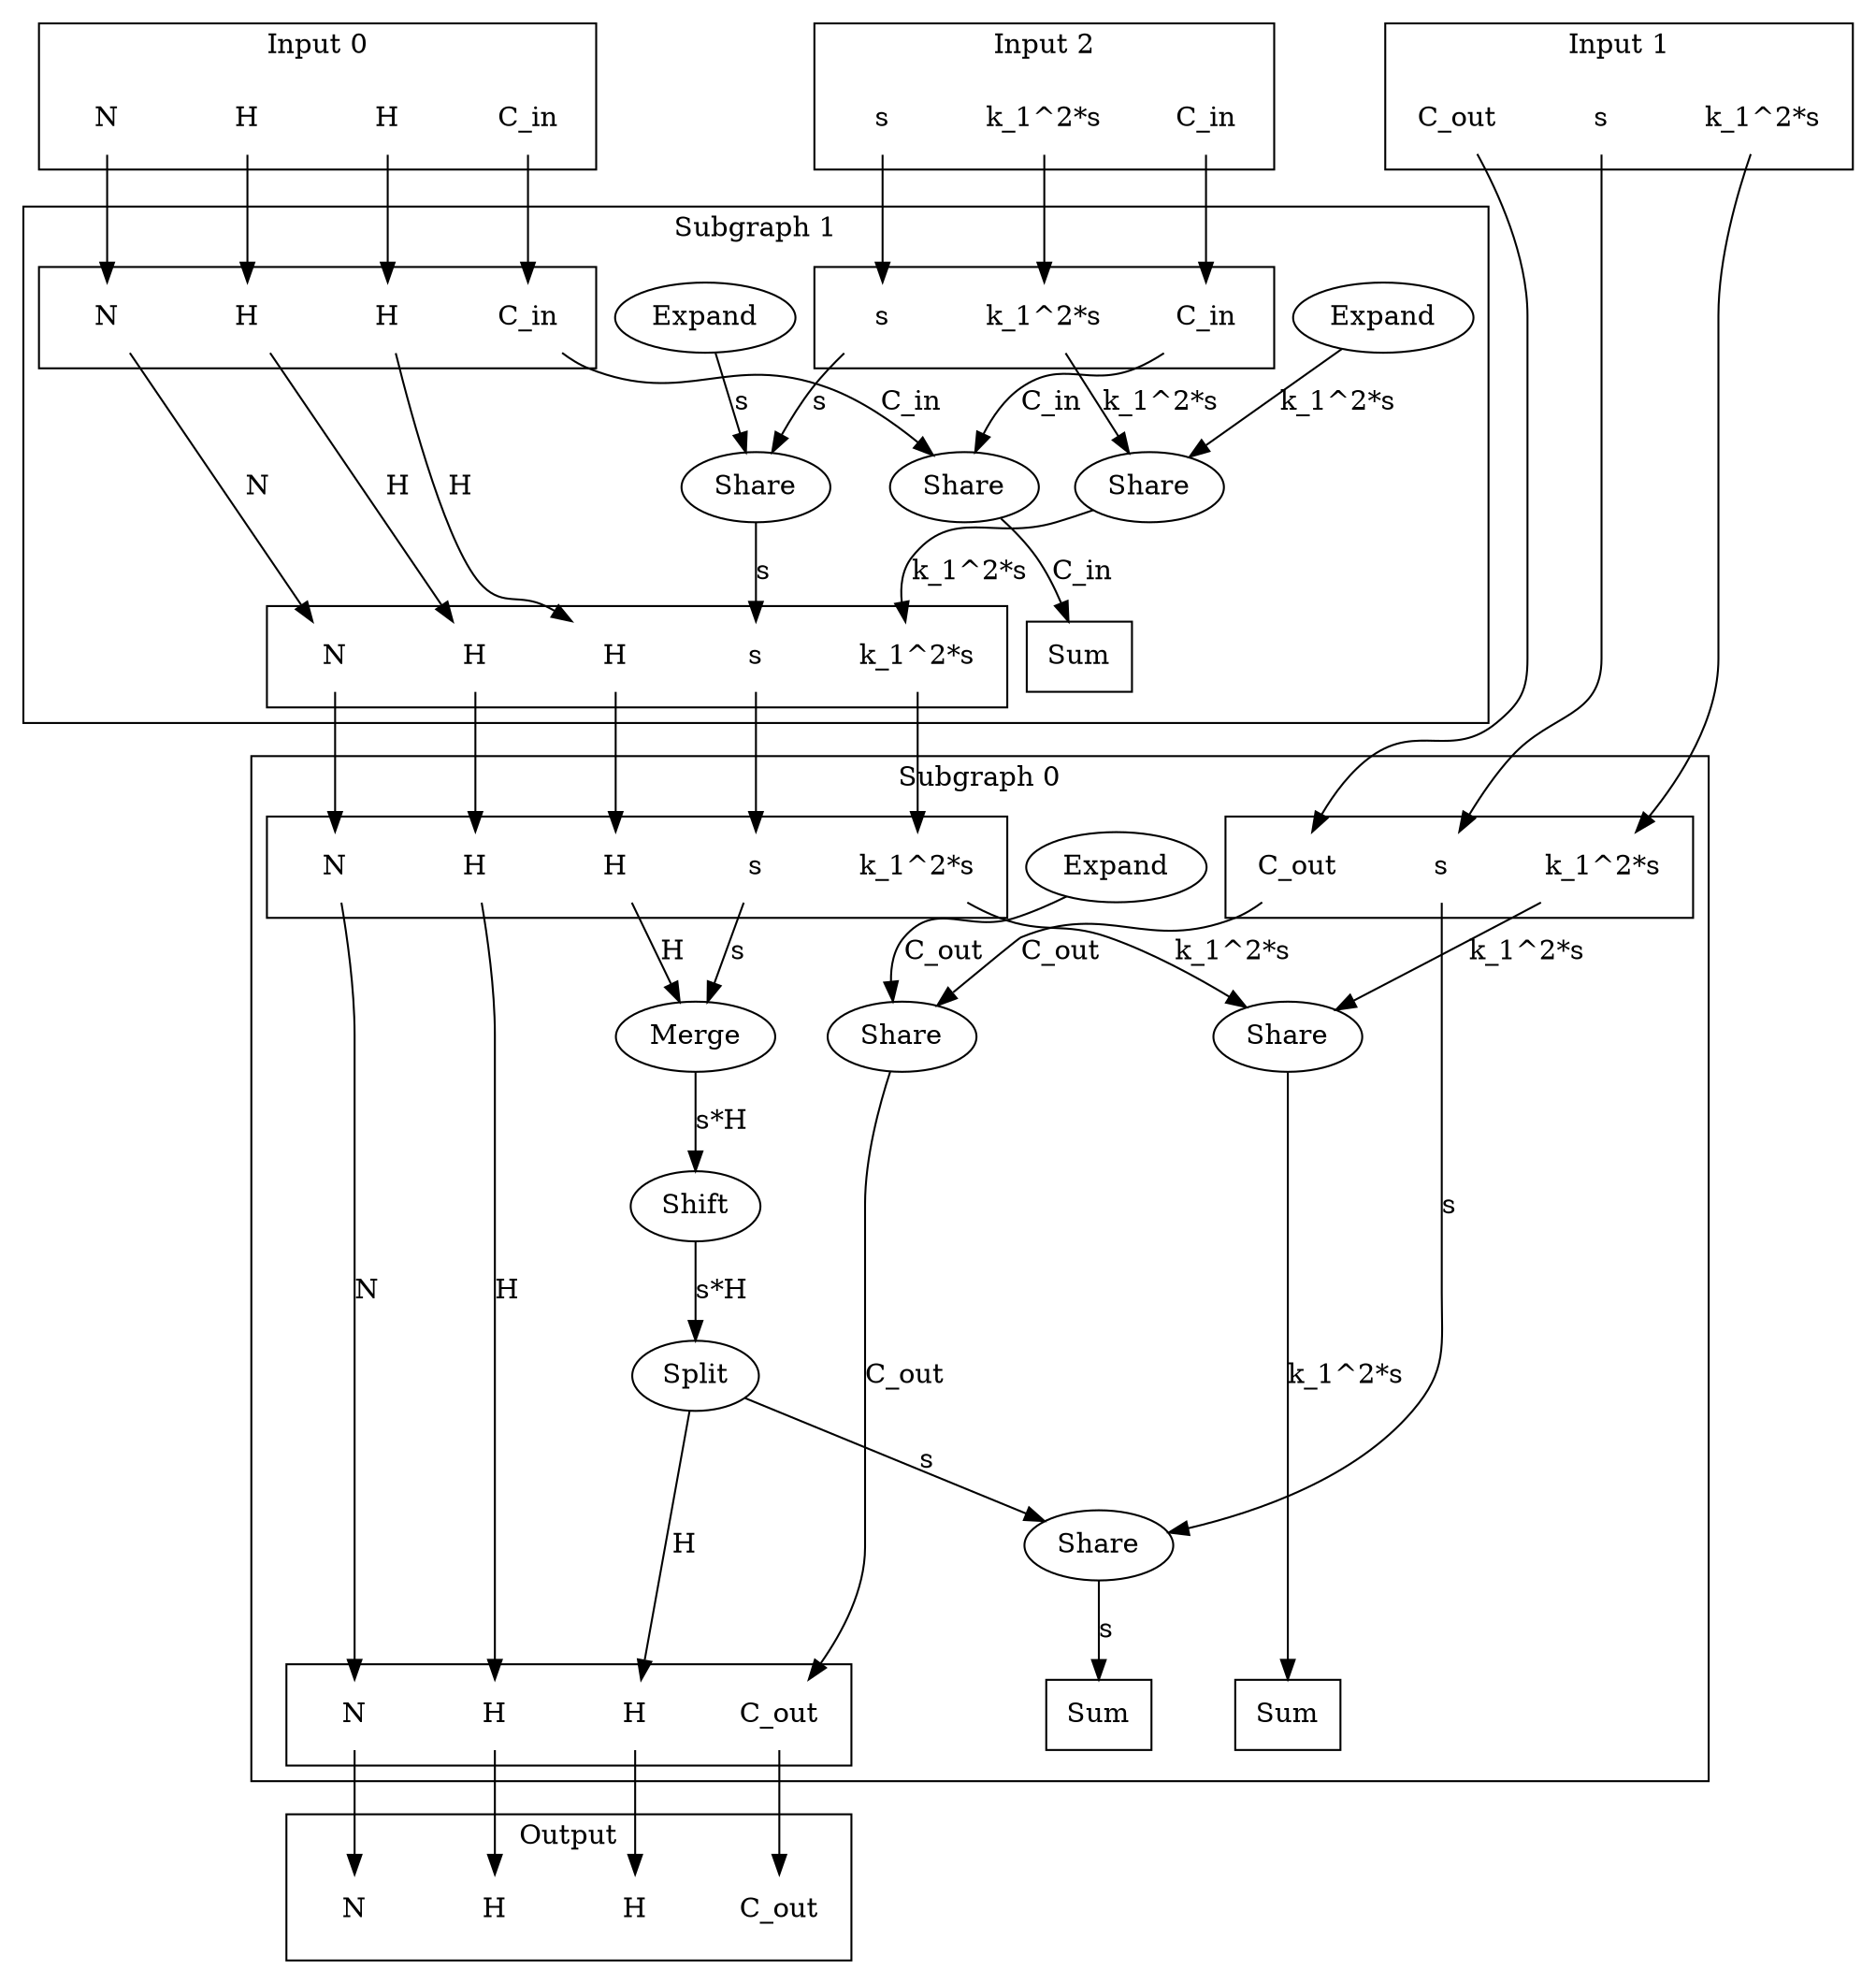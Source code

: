 digraph kernel_generated {
newrank = true;

// Stage tensor.
subgraph cluster_subgraph_0 {
    label = "Subgraph 0";
    // Reductions.
    reduce_0x7fc32c004e58 [label="Sum", shape=box];
    reduce_0x7fc32c0052a8 [label="Sum", shape=box];
    // Output.
    subgraph cluster_subgraph_0_out {
        label = "";
        interface_0_out_0x5604185d74e0 [label="N", shape=none];
        interface_0_out_0x5604185d7508 [label="C_out", shape=none];
        interface_0_out_0x5604185d7530 [label="H", shape=none];
        interface_0_out_0x5604185d7558 [label="H", shape=none];
    }
    {
        rank = same;
        reduce_0x7fc32c004e58;
        reduce_0x7fc32c0052a8;
        interface_0_out_0x5604185d74e0;
        interface_0_out_0x5604185d7508;
        interface_0_out_0x5604185d7530;
        interface_0_out_0x5604185d7558;
    }
    // Input 0.
    subgraph cluster_subgraph_0_in_0 {
        label = "";
        interface_0_in_0x5604185d74e0 [label="N", shape=none];
        interface_0_in_0x560419920f40 [label="H", shape=none];
        interface_0_in_0x560419920f58 [label="s", shape=none];
        interface_0_in_0x5604185d7558 [label="H", shape=none];
        interface_0_in_0x56041991cb00 [label="k_1^2*s", shape=none];
    }
    // Input 1.
    subgraph cluster_subgraph_0_in_1 {
        label = "";
        interface_0_in_0x5604199172b8 [label="C_out", shape=none];
        interface_0_in_0x560419917588 [label="s", shape=none];
        interface_0_in_0x56041991cb18 [label="k_1^2*s", shape=none];
    }
    {
        rank = same;
        interface_0_in_0x5604185d74e0;
        interface_0_in_0x560419920f40;
        interface_0_in_0x560419920f58;
        interface_0_in_0x5604185d7558;
        interface_0_in_0x56041991cb00;
        interface_0_in_0x5604199172b8;
        interface_0_in_0x560419917588;
        interface_0_in_0x56041991cb18;
    }
    // Op's.
    op_0x560419917280 [label="Share"];
    op_0x560419917550 [label="Share"];
    op_0x560419917758 [label="Expand"];
    op_0x560419918160 [label="Shift"];
    op_0x56041991cae0 [label="Share"];
    op_0x560419920f00 [label="Merge"];
    op_0x5604199441c0 [label="Split"];
    // Dimension's.
    interface_0_in_0x5604185d74e0 -> interface_0_out_0x5604185d74e0 [label="N"];
    op_0x560419917280 -> interface_0_out_0x5604185d7508 [label="C_out"];
    op_0x5604199441c0 -> interface_0_out_0x5604185d7530 [label="H"];
    interface_0_in_0x5604185d7558 -> interface_0_out_0x5604185d7558 [label="H"];
    op_0x560419917758 -> op_0x560419917280 [label="C_out"];
    interface_0_in_0x5604199172b8 -> op_0x560419917280 [label="C_out"];
    op_0x5604199441c0 -> op_0x560419917550 [label="s"];
    interface_0_in_0x560419917588 -> op_0x560419917550 [label="s"];
    op_0x560419920f00 -> op_0x560419918160 [label="s*H"];
    interface_0_in_0x56041991cb00 -> op_0x56041991cae0 [label="k_1^2*s"];
    interface_0_in_0x56041991cb18 -> op_0x56041991cae0 [label="k_1^2*s"];
    interface_0_in_0x560419920f40 -> op_0x560419920f00 [label="H"];
    interface_0_in_0x560419920f58 -> op_0x560419920f00 [label="s"];
    op_0x560419918160 -> op_0x5604199441c0 [label="s*H"];
    op_0x560419917550 -> reduce_0x7fc32c004e58 [label="s"];
    op_0x56041991cae0 -> reduce_0x7fc32c0052a8 [label="k_1^2*s"];
}

// Stage tensor.
subgraph cluster_subgraph_1 {
    label = "Subgraph 1";
    // Reductions.
    reduce_0x7fc32c007b70 [label="Sum", shape=box];
    // Output.
    subgraph cluster_subgraph_1_out {
        label = "";
        interface_1_out_0x5604185d74e0 [label="N", shape=none];
        interface_1_out_0x560419920f40 [label="H", shape=none];
        interface_1_out_0x560419920f58 [label="s", shape=none];
        interface_1_out_0x5604185d7558 [label="H", shape=none];
        interface_1_out_0x56041991cb00 [label="k_1^2*s", shape=none];
    }
    {
        rank = same;
        reduce_0x7fc32c007b70;
        interface_1_out_0x5604185d74e0;
        interface_1_out_0x560419920f40;
        interface_1_out_0x560419920f58;
        interface_1_out_0x5604185d7558;
        interface_1_out_0x56041991cb00;
    }
    // Input 0.
    subgraph cluster_subgraph_1_in_0 {
        label = "";
        interface_1_in_0x5604185d74e0 [label="N", shape=none];
        interface_1_in_0x560419917660 [label="C_in", shape=none];
        interface_1_in_0x5604185d7558 [label="H", shape=none];
        interface_1_in_0x560419920f40 [label="H", shape=none];
    }
    // Input 1.
    subgraph cluster_subgraph_1_in_1 {
        label = "";
        interface_1_in_0x56041991cc08 [label="s", shape=none];
        interface_1_in_0x560419917678 [label="C_in", shape=none];
        interface_1_in_0x56041991cb68 [label="k_1^2*s", shape=none];
    }
    {
        rank = same;
        interface_1_in_0x5604185d74e0;
        interface_1_in_0x560419917660;
        interface_1_in_0x5604185d7558;
        interface_1_in_0x560419920f40;
        interface_1_in_0x56041991cc08;
        interface_1_in_0x560419917678;
        interface_1_in_0x56041991cb68;
    }
    // Op's.
    op_0x560419917640 [label="Share"];
    op_0x560419917878 [label="Expand"];
    op_0x560419917898 [label="Expand"];
    op_0x56041991cb30 [label="Share"];
    op_0x56041991cbd0 [label="Share"];
    // Dimension's.
    interface_1_in_0x5604185d74e0 -> interface_1_out_0x5604185d74e0 [label="N"];
    interface_1_in_0x5604185d7558 -> interface_1_out_0x5604185d7558 [label="H"];
    interface_1_in_0x560419917660 -> op_0x560419917640 [label="C_in"];
    interface_1_in_0x560419917678 -> op_0x560419917640 [label="C_in"];
    op_0x56041991cb30 -> interface_1_out_0x56041991cb00 [label="k_1^2*s"];
    op_0x560419917878 -> op_0x56041991cb30 [label="k_1^2*s"];
    interface_1_in_0x56041991cb68 -> op_0x56041991cb30 [label="k_1^2*s"];
    op_0x560419917898 -> op_0x56041991cbd0 [label="s"];
    interface_1_in_0x56041991cc08 -> op_0x56041991cbd0 [label="s"];
    interface_1_in_0x560419920f40 -> interface_1_out_0x560419920f40 [label="H"];
    op_0x56041991cbd0 -> interface_1_out_0x560419920f58 [label="s"];
    op_0x560419917640 -> reduce_0x7fc32c007b70 [label="C_in"];
}

// Input tensor.
subgraph cluster_subgraph_2 {
    label = "Input 0";
    interface_2_out_0x5604185d74e0 [label="N", shape=none];
    interface_2_out_0x560419917660 [label="C_in", shape=none];
    interface_2_out_0x5604185d7558 [label="H", shape=none];
    interface_2_out_0x560419920f40 [label="H", shape=none];
}

interface_2_out_0x5604185d74e0 -> interface_1_in_0x5604185d74e0;
interface_2_out_0x560419917660 -> interface_1_in_0x560419917660;
interface_2_out_0x5604185d7558 -> interface_1_in_0x5604185d7558;
interface_2_out_0x560419920f40 -> interface_1_in_0x560419920f40;

// Input tensor.
subgraph cluster_subgraph_3 {
    label = "Input 2";
    interface_3_out_0x56041991cc08 [label="s", shape=none];
    interface_3_out_0x560419917678 [label="C_in", shape=none];
    interface_3_out_0x56041991cb68 [label="k_1^2*s", shape=none];
}

interface_3_out_0x56041991cc08 -> interface_1_in_0x56041991cc08;
interface_3_out_0x560419917678 -> interface_1_in_0x560419917678;
interface_3_out_0x56041991cb68 -> interface_1_in_0x56041991cb68;

interface_1_out_0x5604185d74e0 -> interface_0_in_0x5604185d74e0;
interface_1_out_0x560419920f40 -> interface_0_in_0x560419920f40;
interface_1_out_0x560419920f58 -> interface_0_in_0x560419920f58;
interface_1_out_0x5604185d7558 -> interface_0_in_0x5604185d7558;
interface_1_out_0x56041991cb00 -> interface_0_in_0x56041991cb00;

// Input tensor.
subgraph cluster_subgraph_4 {
    label = "Input 1";
    interface_4_out_0x5604199172b8 [label="C_out", shape=none];
    interface_4_out_0x560419917588 [label="s", shape=none];
    interface_4_out_0x56041991cb18 [label="k_1^2*s", shape=none];
}

interface_4_out_0x5604199172b8 -> interface_0_in_0x5604199172b8;
interface_4_out_0x560419917588 -> interface_0_in_0x560419917588;
interface_4_out_0x56041991cb18 -> interface_0_in_0x56041991cb18;

{
    rank = same;
    interface_2_out_0x5604185d74e0;
    interface_2_out_0x560419917660;
    interface_2_out_0x5604185d7558;
    interface_2_out_0x560419920f40;
    interface_4_out_0x5604199172b8;
    interface_4_out_0x560419917588;
    interface_4_out_0x56041991cb18;
    interface_3_out_0x56041991cc08;
    interface_3_out_0x560419917678;
    interface_3_out_0x56041991cb68;
}
subgraph cluster_subgraph_output {
    label = "Output";
    interface_5_in_0x5604185d74e0 [label="N", shape=none];
    interface_5_in_0x5604185d7508 [label="C_out", shape=none];
    interface_5_in_0x5604185d7530 [label="H", shape=none];
    interface_5_in_0x5604185d7558 [label="H", shape=none];
}
interface_0_out_0x5604185d74e0 -> interface_5_in_0x5604185d74e0;
interface_0_out_0x5604185d7508 -> interface_5_in_0x5604185d7508;
interface_0_out_0x5604185d7530 -> interface_5_in_0x5604185d7530;
interface_0_out_0x5604185d7558 -> interface_5_in_0x5604185d7558;

}
